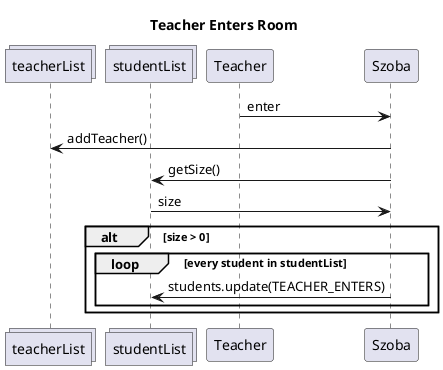 @startuml TeacherAttacks
title Teacher Enters Room
collections teacherList as tl
collections studentList as sl

Teacher -> Szoba : enter
Szoba -> tl : addTeacher()
Szoba -> sl : getSize()
sl -> Szoba : size

alt size > 0

    loop every student in studentList
        Szoba -> sl : students.update(TEACHER_ENTERS)

    end
end
@enduml